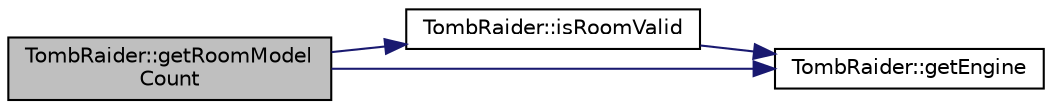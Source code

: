 digraph "TombRaider::getRoomModelCount"
{
 // INTERACTIVE_SVG=YES
  edge [fontname="Helvetica",fontsize="10",labelfontname="Helvetica",labelfontsize="10"];
  node [fontname="Helvetica",fontsize="10",shape=record];
  rankdir="LR";
  Node1 [label="TombRaider::getRoomModel\lCount",height=0.2,width=0.4,color="black", fillcolor="grey75", style="filled" fontcolor="black"];
  Node1 -> Node2 [color="midnightblue",fontsize="10",style="solid",fontname="Helvetica"];
  Node2 [label="TombRaider::isRoomValid",height=0.2,width=0.4,color="black", fillcolor="white", style="filled",URL="$class_tomb_raider.html#ac84fd26947ae435bac953a490ecacaf4",tooltip="Check if a room is valid (TRC support) "];
  Node2 -> Node3 [color="midnightblue",fontsize="10",style="solid",fontname="Helvetica"];
  Node3 [label="TombRaider::getEngine",height=0.2,width=0.4,color="black", fillcolor="white", style="filled",URL="$class_tomb_raider.html#aa1e99a78b665bffcae493b2a6ace0911"];
  Node1 -> Node3 [color="midnightblue",fontsize="10",style="solid",fontname="Helvetica"];
}
